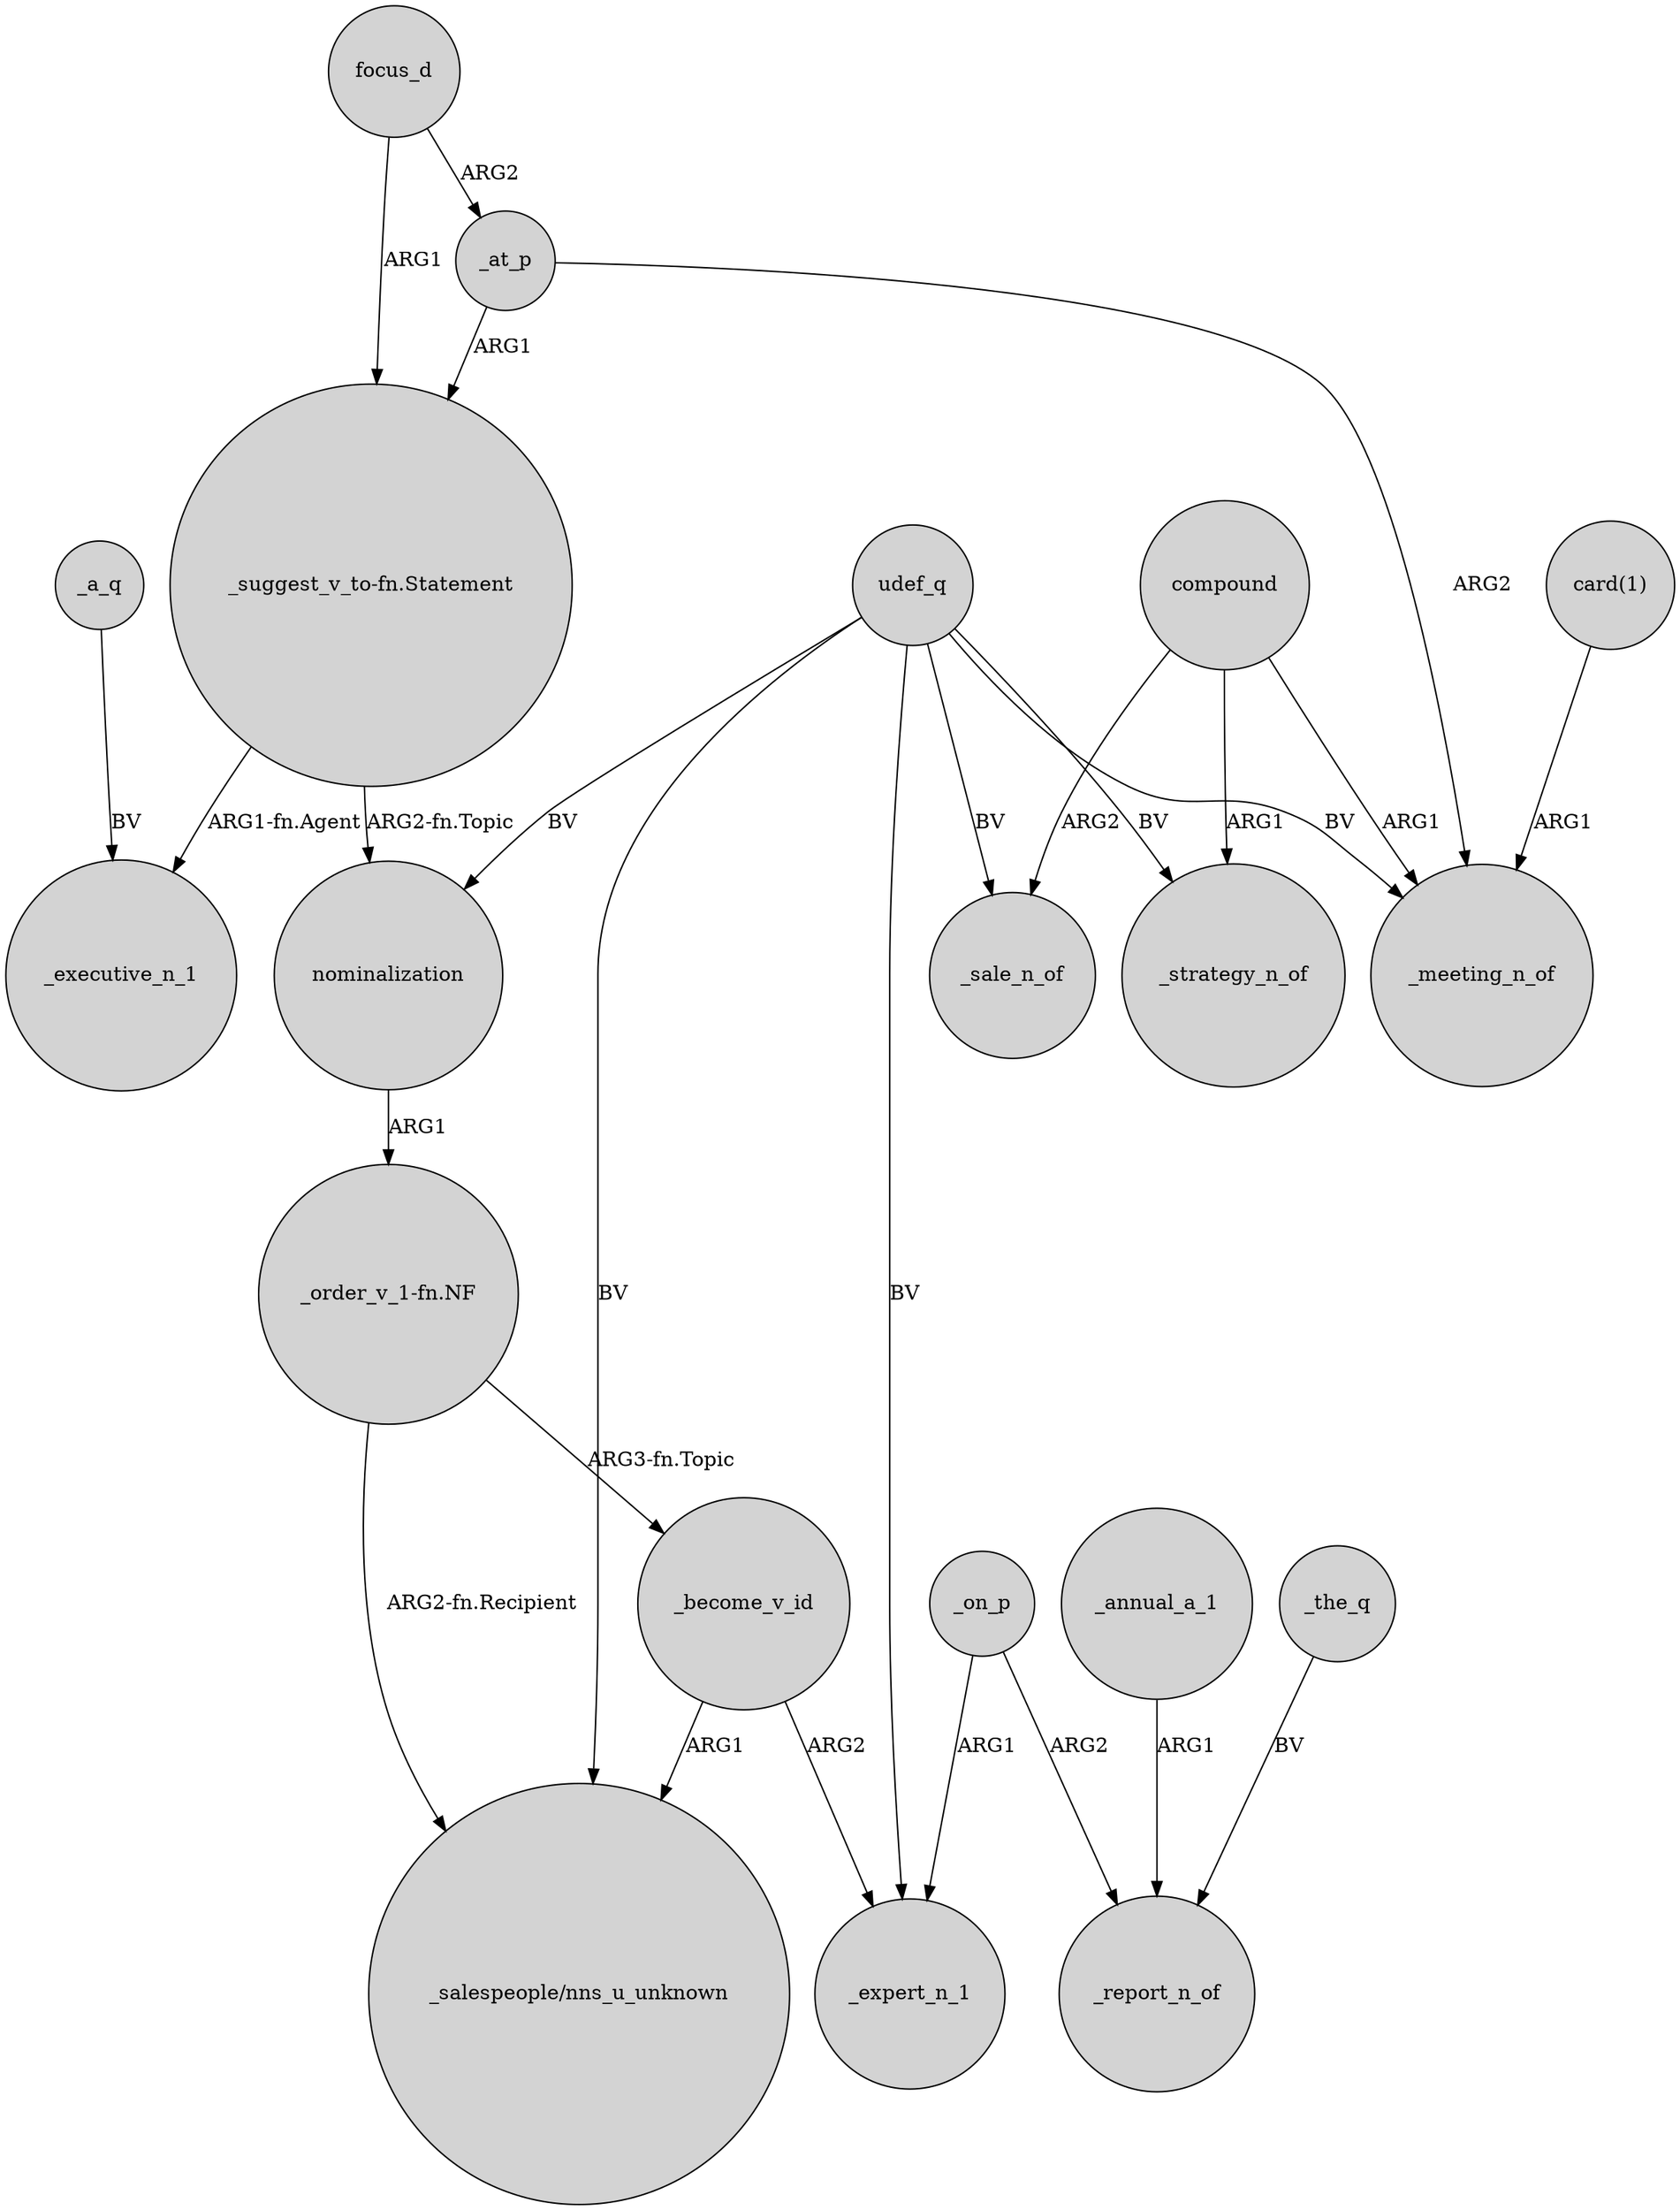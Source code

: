 digraph {
	node [shape=circle style=filled]
	nominalization -> "_order_v_1-fn.NF" [label=ARG1]
	focus_d -> "_suggest_v_to-fn.Statement" [label=ARG1]
	udef_q -> "_salespeople/nns_u_unknown" [label=BV]
	"_order_v_1-fn.NF" -> "_salespeople/nns_u_unknown" [label="ARG2-fn.Recipient"]
	compound -> _strategy_n_of [label=ARG1]
	_become_v_id -> _expert_n_1 [label=ARG2]
	udef_q -> _meeting_n_of [label=BV]
	focus_d -> _at_p [label=ARG2]
	_on_p -> _report_n_of [label=ARG2]
	compound -> _meeting_n_of [label=ARG1]
	_at_p -> _meeting_n_of [label=ARG2]
	"card(1)" -> _meeting_n_of [label=ARG1]
	_annual_a_1 -> _report_n_of [label=ARG1]
	compound -> _sale_n_of [label=ARG2]
	"_suggest_v_to-fn.Statement" -> _executive_n_1 [label="ARG1-fn.Agent"]
	_become_v_id -> "_salespeople/nns_u_unknown" [label=ARG1]
	udef_q -> _expert_n_1 [label=BV]
	_on_p -> _expert_n_1 [label=ARG1]
	_the_q -> _report_n_of [label=BV]
	"_suggest_v_to-fn.Statement" -> nominalization [label="ARG2-fn.Topic"]
	"_order_v_1-fn.NF" -> _become_v_id [label="ARG3-fn.Topic"]
	udef_q -> nominalization [label=BV]
	udef_q -> _strategy_n_of [label=BV]
	udef_q -> _sale_n_of [label=BV]
	_a_q -> _executive_n_1 [label=BV]
	_at_p -> "_suggest_v_to-fn.Statement" [label=ARG1]
}
